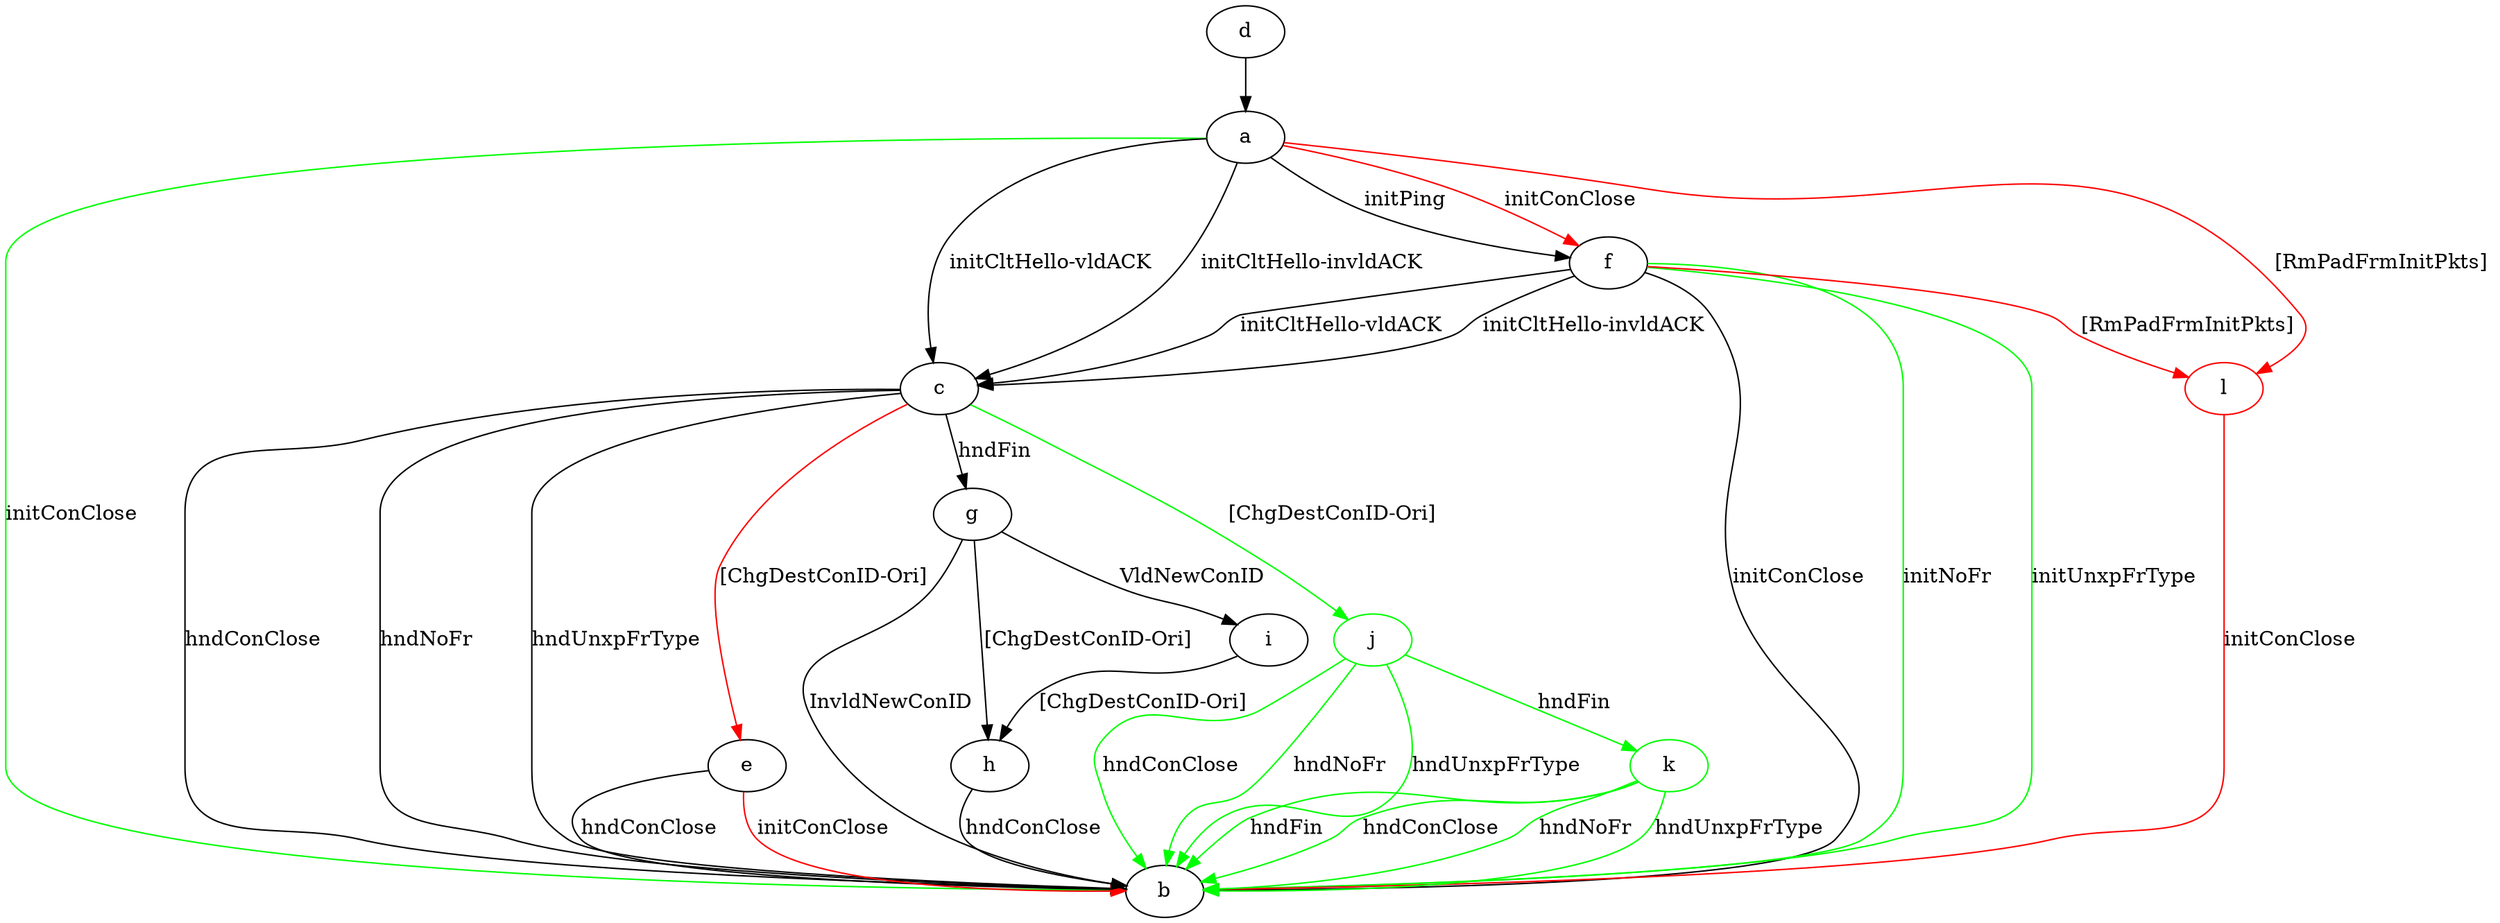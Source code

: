 digraph "" {
	a -> b	[key=0,
		color=green,
		label="initConClose "];
	a -> c	[key=0,
		label="initCltHello-vldACK "];
	a -> c	[key=1,
		label="initCltHello-invldACK "];
	a -> f	[key=0,
		label="initPing "];
	a -> f	[key=1,
		color=red,
		label="initConClose "];
	l	[color=red];
	a -> l	[key=0,
		color=red,
		label="[RmPadFrmInitPkts] "];
	c -> b	[key=0,
		label="hndConClose "];
	c -> b	[key=1,
		label="hndNoFr "];
	c -> b	[key=2,
		label="hndUnxpFrType "];
	c -> e	[key=0,
		color=red,
		label="[ChgDestConID-Ori] "];
	c -> g	[key=0,
		label="hndFin "];
	j	[color=green];
	c -> j	[key=0,
		color=green,
		label="[ChgDestConID-Ori] "];
	d -> a	[key=0];
	e -> b	[key=0,
		label="hndConClose "];
	e -> b	[key=1,
		color=red,
		label="initConClose "];
	f -> b	[key=0,
		label="initConClose "];
	f -> b	[key=1,
		color=green,
		label="initNoFr "];
	f -> b	[key=2,
		color=green,
		label="initUnxpFrType "];
	f -> c	[key=0,
		label="initCltHello-vldACK "];
	f -> c	[key=1,
		label="initCltHello-invldACK "];
	f -> l	[key=0,
		color=red,
		label="[RmPadFrmInitPkts] "];
	g -> b	[key=0,
		label="InvldNewConID "];
	g -> h	[key=0,
		label="[ChgDestConID-Ori] "];
	g -> i	[key=0,
		label="VldNewConID "];
	h -> b	[key=0,
		label="hndConClose "];
	i -> h	[key=0,
		label="[ChgDestConID-Ori] "];
	j -> b	[key=0,
		color=green,
		label="hndConClose "];
	j -> b	[key=1,
		color=green,
		label="hndNoFr "];
	j -> b	[key=2,
		color=green,
		label="hndUnxpFrType "];
	k	[color=green];
	j -> k	[key=0,
		color=green,
		label="hndFin "];
	k -> b	[key=0,
		color=green,
		label="hndFin "];
	k -> b	[key=1,
		color=green,
		label="hndConClose "];
	k -> b	[key=2,
		color=green,
		label="hndNoFr "];
	k -> b	[key=3,
		color=green,
		label="hndUnxpFrType "];
	l -> b	[key=0,
		color=red,
		label="initConClose "];
}
